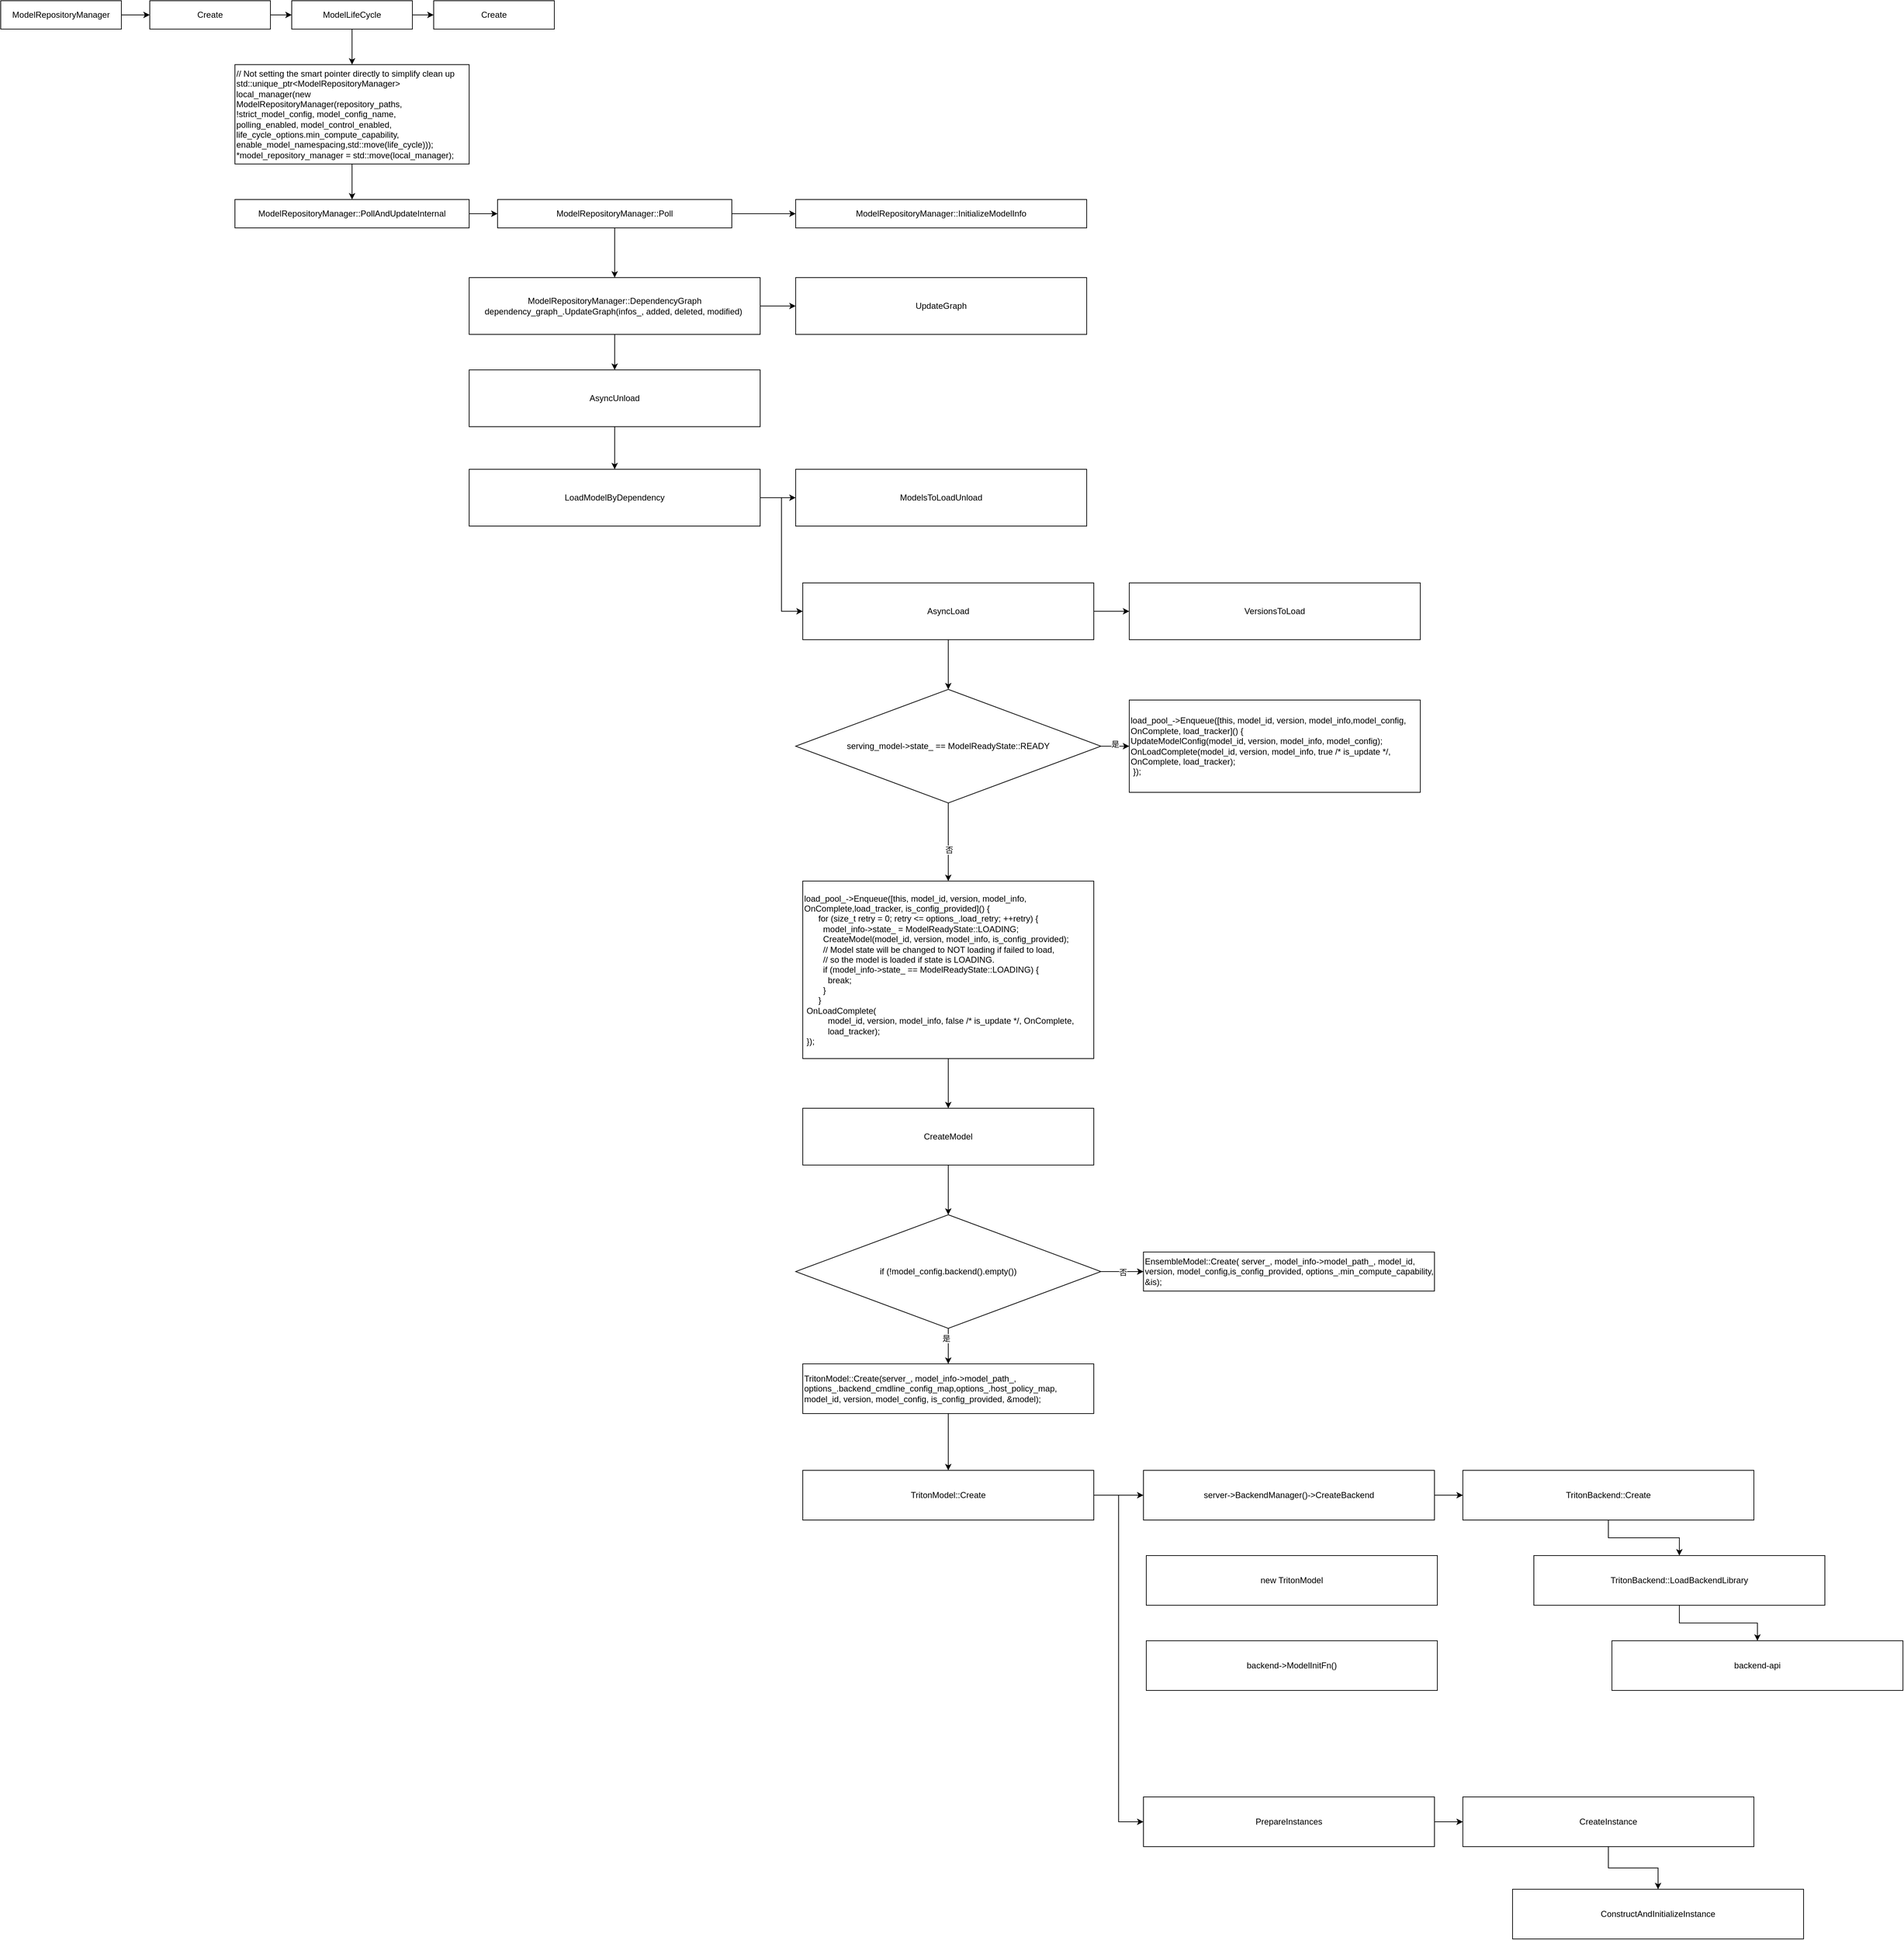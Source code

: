 <mxfile version="26.0.5">
  <diagram name="第 1 页" id="f1nWCCuWI_6rAyLzlvaS">
    <mxGraphModel dx="1860" dy="858" grid="1" gridSize="10" guides="1" tooltips="1" connect="1" arrows="1" fold="1" page="1" pageScale="1" pageWidth="827" pageHeight="1169" math="0" shadow="0">
      <root>
        <mxCell id="0" />
        <mxCell id="1" parent="0" />
        <mxCell id="RpQ-3ubnt-UxJicJJvZT-3" value="" style="edgeStyle=orthogonalEdgeStyle;rounded=0;orthogonalLoop=1;jettySize=auto;html=1;" edge="1" parent="1" source="RpQ-3ubnt-UxJicJJvZT-1" target="RpQ-3ubnt-UxJicJJvZT-2">
          <mxGeometry relative="1" as="geometry" />
        </mxCell>
        <mxCell id="RpQ-3ubnt-UxJicJJvZT-1" value="&lt;div class=&quot;lake-content&quot;&gt;&lt;span style=&quot;color: var(--md-editor-text-color-active)&quot; class=&quot;ne-text&quot;&gt;ModelRepositoryManager&lt;/span&gt;&lt;/div&gt;" style="rounded=0;whiteSpace=wrap;html=1;" vertex="1" parent="1">
          <mxGeometry x="40" y="80" width="170" height="40" as="geometry" />
        </mxCell>
        <mxCell id="RpQ-3ubnt-UxJicJJvZT-5" value="" style="edgeStyle=orthogonalEdgeStyle;rounded=0;orthogonalLoop=1;jettySize=auto;html=1;" edge="1" parent="1" source="RpQ-3ubnt-UxJicJJvZT-2" target="RpQ-3ubnt-UxJicJJvZT-4">
          <mxGeometry relative="1" as="geometry" />
        </mxCell>
        <mxCell id="RpQ-3ubnt-UxJicJJvZT-2" value="&lt;div class=&quot;lake-content&quot;&gt;&lt;span style=&quot;color: var(--md-editor-text-color-active)&quot; class=&quot;ne-text&quot;&gt;Create&lt;/span&gt;&lt;/div&gt;" style="rounded=0;whiteSpace=wrap;html=1;" vertex="1" parent="1">
          <mxGeometry x="250" y="80" width="170" height="40" as="geometry" />
        </mxCell>
        <mxCell id="RpQ-3ubnt-UxJicJJvZT-7" value="" style="edgeStyle=orthogonalEdgeStyle;rounded=0;orthogonalLoop=1;jettySize=auto;html=1;" edge="1" parent="1" source="RpQ-3ubnt-UxJicJJvZT-4" target="RpQ-3ubnt-UxJicJJvZT-6">
          <mxGeometry relative="1" as="geometry" />
        </mxCell>
        <mxCell id="RpQ-3ubnt-UxJicJJvZT-11" value="" style="edgeStyle=orthogonalEdgeStyle;rounded=0;orthogonalLoop=1;jettySize=auto;html=1;" edge="1" parent="1" source="RpQ-3ubnt-UxJicJJvZT-4" target="RpQ-3ubnt-UxJicJJvZT-10">
          <mxGeometry relative="1" as="geometry" />
        </mxCell>
        <mxCell id="RpQ-3ubnt-UxJicJJvZT-4" value="&lt;div class=&quot;lake-content&quot;&gt;&lt;span style=&quot;color: var(--md-editor-text-color-active)&quot; class=&quot;ne-text&quot;&gt;ModelLifeCycle&lt;/span&gt;&lt;/div&gt;" style="rounded=0;whiteSpace=wrap;html=1;" vertex="1" parent="1">
          <mxGeometry x="450" y="80" width="170" height="40" as="geometry" />
        </mxCell>
        <mxCell id="RpQ-3ubnt-UxJicJJvZT-6" value="&lt;div class=&quot;lake-content&quot;&gt;Create&lt;/div&gt;" style="rounded=0;whiteSpace=wrap;html=1;" vertex="1" parent="1">
          <mxGeometry x="650" y="80" width="170" height="40" as="geometry" />
        </mxCell>
        <mxCell id="RpQ-3ubnt-UxJicJJvZT-15" value="" style="edgeStyle=orthogonalEdgeStyle;rounded=0;orthogonalLoop=1;jettySize=auto;html=1;" edge="1" parent="1" source="RpQ-3ubnt-UxJicJJvZT-9" target="RpQ-3ubnt-UxJicJJvZT-14">
          <mxGeometry relative="1" as="geometry" />
        </mxCell>
        <mxCell id="RpQ-3ubnt-UxJicJJvZT-9" value="&lt;div class=&quot;lake-content&quot;&gt;&lt;div class=&quot;lake-content&quot;&gt;&lt;span class=&quot;ne-text&quot;&gt;&lt;span style=&quot;background-color: transparent; color: light-dark(rgb(0, 0, 0), rgb(255, 255, 255));&quot;&gt;ModelRepositoryManager::&lt;/span&gt;PollAndUpdateInternal&lt;/span&gt;&lt;/div&gt;&lt;/div&gt;" style="rounded=0;whiteSpace=wrap;html=1;" vertex="1" parent="1">
          <mxGeometry x="370" y="360" width="330" height="40" as="geometry" />
        </mxCell>
        <mxCell id="RpQ-3ubnt-UxJicJJvZT-12" value="" style="edgeStyle=orthogonalEdgeStyle;rounded=0;orthogonalLoop=1;jettySize=auto;html=1;" edge="1" parent="1" source="RpQ-3ubnt-UxJicJJvZT-10" target="RpQ-3ubnt-UxJicJJvZT-9">
          <mxGeometry relative="1" as="geometry" />
        </mxCell>
        <mxCell id="RpQ-3ubnt-UxJicJJvZT-10" value="&lt;div class=&quot;lake-content&quot;&gt;&lt;div class=&quot;lake-content&quot;&gt;// Not setting the smart pointer directly to simplify clean up&lt;/div&gt;&lt;div class=&quot;lake-content&quot;&gt;std::unique_ptr&amp;lt;ModelRepositoryManager&amp;gt; local_manager(&lt;span style=&quot;background-color: transparent; color: light-dark(rgb(0, 0, 0), rgb(255, 255, 255));&quot;&gt;new ModelRepositoryManager(&lt;/span&gt;&lt;span style=&quot;background-color: transparent; color: light-dark(rgb(0, 0, 0), rgb(255, 255, 255));&quot;&gt;repository_paths, !strict_model_config, model_config_name,&lt;/span&gt;&lt;/div&gt;&lt;div class=&quot;lake-content&quot;&gt;polling_enabled, model_control_enabled,&lt;/div&gt;&lt;div class=&quot;lake-content&quot;&gt;life_cycle_options.min_compute_capability, enable_model_namespacing,&lt;span style=&quot;background-color: transparent; color: light-dark(rgb(0, 0, 0), rgb(255, 255, 255));&quot;&gt;std::move(life_cycle)));&lt;/span&gt;&lt;/div&gt;&lt;div class=&quot;lake-content&quot;&gt;*model_repository_manager = std::move(local_manager);&lt;/div&gt;&lt;/div&gt;" style="rounded=0;whiteSpace=wrap;html=1;align=left;" vertex="1" parent="1">
          <mxGeometry x="370" y="170" width="330" height="140" as="geometry" />
        </mxCell>
        <mxCell id="RpQ-3ubnt-UxJicJJvZT-17" value="" style="edgeStyle=orthogonalEdgeStyle;rounded=0;orthogonalLoop=1;jettySize=auto;html=1;" edge="1" parent="1" source="RpQ-3ubnt-UxJicJJvZT-14" target="RpQ-3ubnt-UxJicJJvZT-16">
          <mxGeometry relative="1" as="geometry" />
        </mxCell>
        <mxCell id="RpQ-3ubnt-UxJicJJvZT-19" value="" style="edgeStyle=orthogonalEdgeStyle;rounded=0;orthogonalLoop=1;jettySize=auto;html=1;" edge="1" parent="1" source="RpQ-3ubnt-UxJicJJvZT-14" target="RpQ-3ubnt-UxJicJJvZT-18">
          <mxGeometry relative="1" as="geometry" />
        </mxCell>
        <mxCell id="RpQ-3ubnt-UxJicJJvZT-14" value="&lt;div class=&quot;lake-content&quot;&gt;&lt;div class=&quot;lake-content&quot;&gt;&lt;span class=&quot;ne-text&quot;&gt;&lt;span style=&quot;background-color: transparent; color: light-dark(rgb(0, 0, 0), rgb(255, 255, 255));&quot;&gt;ModelRepositoryManager::&lt;/span&gt;Poll&lt;/span&gt;&lt;/div&gt;&lt;/div&gt;" style="rounded=0;whiteSpace=wrap;html=1;" vertex="1" parent="1">
          <mxGeometry x="740" y="360" width="330" height="40" as="geometry" />
        </mxCell>
        <mxCell id="RpQ-3ubnt-UxJicJJvZT-16" value="&lt;div class=&quot;lake-content&quot;&gt;&lt;div class=&quot;lake-content&quot;&gt;&lt;span class=&quot;ne-text&quot;&gt;&lt;span style=&quot;background-color: transparent; color: light-dark(rgb(0, 0, 0), rgb(255, 255, 255));&quot;&gt;ModelRepositoryManager::&lt;/span&gt;InitializeModelInfo&lt;/span&gt;&lt;/div&gt;&lt;/div&gt;" style="rounded=0;whiteSpace=wrap;html=1;" vertex="1" parent="1">
          <mxGeometry x="1160" y="360" width="410" height="40" as="geometry" />
        </mxCell>
        <mxCell id="RpQ-3ubnt-UxJicJJvZT-21" value="" style="edgeStyle=orthogonalEdgeStyle;rounded=0;orthogonalLoop=1;jettySize=auto;html=1;" edge="1" parent="1" source="RpQ-3ubnt-UxJicJJvZT-18" target="RpQ-3ubnt-UxJicJJvZT-20">
          <mxGeometry relative="1" as="geometry" />
        </mxCell>
        <mxCell id="RpQ-3ubnt-UxJicJJvZT-23" value="" style="edgeStyle=orthogonalEdgeStyle;rounded=0;orthogonalLoop=1;jettySize=auto;html=1;" edge="1" parent="1" source="RpQ-3ubnt-UxJicJJvZT-18" target="RpQ-3ubnt-UxJicJJvZT-22">
          <mxGeometry relative="1" as="geometry" />
        </mxCell>
        <mxCell id="RpQ-3ubnt-UxJicJJvZT-18" value="&lt;div class=&quot;lake-content&quot;&gt;&lt;div class=&quot;lake-content&quot;&gt;&lt;span class=&quot;ne-text&quot;&gt;&lt;span style=&quot;background-color: transparent; color: light-dark(rgb(0, 0, 0), rgb(255, 255, 255));&quot;&gt;ModelRepositoryManager::&lt;/span&gt;DependencyGraph&lt;/span&gt;&lt;/div&gt;&lt;div class=&quot;lake-content&quot;&gt;&lt;span class=&quot;ne-text&quot;&gt;dependency_graph_.UpdateGraph(infos_, added, deleted, modified)&amp;nbsp;&lt;/span&gt;&lt;/div&gt;&lt;/div&gt;" style="rounded=0;whiteSpace=wrap;html=1;" vertex="1" parent="1">
          <mxGeometry x="700" y="470" width="410" height="80" as="geometry" />
        </mxCell>
        <mxCell id="RpQ-3ubnt-UxJicJJvZT-20" value="&lt;div class=&quot;lake-content&quot;&gt;&lt;div class=&quot;lake-content&quot;&gt;UpdateGraph&lt;/div&gt;&lt;/div&gt;" style="rounded=0;whiteSpace=wrap;html=1;" vertex="1" parent="1">
          <mxGeometry x="1160" y="470" width="410" height="80" as="geometry" />
        </mxCell>
        <mxCell id="RpQ-3ubnt-UxJicJJvZT-25" value="" style="edgeStyle=orthogonalEdgeStyle;rounded=0;orthogonalLoop=1;jettySize=auto;html=1;" edge="1" parent="1" source="RpQ-3ubnt-UxJicJJvZT-22" target="RpQ-3ubnt-UxJicJJvZT-24">
          <mxGeometry relative="1" as="geometry" />
        </mxCell>
        <mxCell id="RpQ-3ubnt-UxJicJJvZT-22" value="&lt;div class=&quot;lake-content&quot;&gt;&lt;div class=&quot;lake-content&quot;&gt;AsyncUnload&lt;/div&gt;&lt;/div&gt;" style="rounded=0;whiteSpace=wrap;html=1;" vertex="1" parent="1">
          <mxGeometry x="700" y="600" width="410" height="80" as="geometry" />
        </mxCell>
        <mxCell id="RpQ-3ubnt-UxJicJJvZT-27" value="" style="edgeStyle=orthogonalEdgeStyle;rounded=0;orthogonalLoop=1;jettySize=auto;html=1;" edge="1" parent="1" source="RpQ-3ubnt-UxJicJJvZT-24" target="RpQ-3ubnt-UxJicJJvZT-26">
          <mxGeometry relative="1" as="geometry" />
        </mxCell>
        <mxCell id="RpQ-3ubnt-UxJicJJvZT-29" style="edgeStyle=orthogonalEdgeStyle;rounded=0;orthogonalLoop=1;jettySize=auto;html=1;exitX=1;exitY=0.5;exitDx=0;exitDy=0;entryX=0;entryY=0.5;entryDx=0;entryDy=0;" edge="1" parent="1" source="RpQ-3ubnt-UxJicJJvZT-24" target="RpQ-3ubnt-UxJicJJvZT-28">
          <mxGeometry relative="1" as="geometry" />
        </mxCell>
        <mxCell id="RpQ-3ubnt-UxJicJJvZT-24" value="&lt;div class=&quot;lake-content&quot;&gt;&lt;div class=&quot;lake-content&quot;&gt;LoadModelByDependency&lt;/div&gt;&lt;/div&gt;" style="rounded=0;whiteSpace=wrap;html=1;" vertex="1" parent="1">
          <mxGeometry x="700" y="740" width="410" height="80" as="geometry" />
        </mxCell>
        <mxCell id="RpQ-3ubnt-UxJicJJvZT-26" value="&lt;div class=&quot;lake-content&quot;&gt;&lt;div class=&quot;lake-content&quot;&gt;ModelsToLoadUnload&lt;/div&gt;&lt;/div&gt;" style="rounded=0;whiteSpace=wrap;html=1;" vertex="1" parent="1">
          <mxGeometry x="1160" y="740" width="410" height="80" as="geometry" />
        </mxCell>
        <mxCell id="RpQ-3ubnt-UxJicJJvZT-31" value="" style="edgeStyle=orthogonalEdgeStyle;rounded=0;orthogonalLoop=1;jettySize=auto;html=1;" edge="1" parent="1" source="RpQ-3ubnt-UxJicJJvZT-28" target="RpQ-3ubnt-UxJicJJvZT-30">
          <mxGeometry relative="1" as="geometry" />
        </mxCell>
        <mxCell id="RpQ-3ubnt-UxJicJJvZT-42" value="" style="edgeStyle=orthogonalEdgeStyle;rounded=0;orthogonalLoop=1;jettySize=auto;html=1;" edge="1" parent="1" source="RpQ-3ubnt-UxJicJJvZT-28" target="RpQ-3ubnt-UxJicJJvZT-32">
          <mxGeometry relative="1" as="geometry" />
        </mxCell>
        <mxCell id="RpQ-3ubnt-UxJicJJvZT-28" value="&lt;div class=&quot;lake-content&quot;&gt;&lt;div class=&quot;lake-content&quot;&gt;AsyncLoad&lt;/div&gt;&lt;/div&gt;" style="rounded=0;whiteSpace=wrap;html=1;" vertex="1" parent="1">
          <mxGeometry x="1170" y="900" width="410" height="80" as="geometry" />
        </mxCell>
        <mxCell id="RpQ-3ubnt-UxJicJJvZT-30" value="&lt;div class=&quot;lake-content&quot;&gt;&lt;div class=&quot;lake-content&quot;&gt;VersionsToLoad&lt;/div&gt;&lt;/div&gt;" style="rounded=0;whiteSpace=wrap;html=1;" vertex="1" parent="1">
          <mxGeometry x="1630" y="900" width="410" height="80" as="geometry" />
        </mxCell>
        <mxCell id="RpQ-3ubnt-UxJicJJvZT-36" value="" style="edgeStyle=orthogonalEdgeStyle;rounded=0;orthogonalLoop=1;jettySize=auto;html=1;" edge="1" parent="1" source="RpQ-3ubnt-UxJicJJvZT-32" target="RpQ-3ubnt-UxJicJJvZT-35">
          <mxGeometry relative="1" as="geometry" />
        </mxCell>
        <mxCell id="RpQ-3ubnt-UxJicJJvZT-38" value="是" style="edgeLabel;html=1;align=center;verticalAlign=middle;resizable=0;points=[];" vertex="1" connectable="0" parent="RpQ-3ubnt-UxJicJJvZT-36">
          <mxGeometry x="-0.009" y="3" relative="1" as="geometry">
            <mxPoint as="offset" />
          </mxGeometry>
        </mxCell>
        <mxCell id="RpQ-3ubnt-UxJicJJvZT-40" value="" style="edgeStyle=orthogonalEdgeStyle;rounded=0;orthogonalLoop=1;jettySize=auto;html=1;" edge="1" parent="1" source="RpQ-3ubnt-UxJicJJvZT-32" target="RpQ-3ubnt-UxJicJJvZT-33">
          <mxGeometry relative="1" as="geometry" />
        </mxCell>
        <mxCell id="RpQ-3ubnt-UxJicJJvZT-41" value="否" style="edgeLabel;html=1;align=center;verticalAlign=middle;resizable=0;points=[];" vertex="1" connectable="0" parent="RpQ-3ubnt-UxJicJJvZT-40">
          <mxGeometry x="0.191" y="1" relative="1" as="geometry">
            <mxPoint as="offset" />
          </mxGeometry>
        </mxCell>
        <mxCell id="RpQ-3ubnt-UxJicJJvZT-32" value="serving_model-&gt;state_ == ModelReadyState::READY" style="rhombus;whiteSpace=wrap;html=1;" vertex="1" parent="1">
          <mxGeometry x="1160" y="1050" width="430" height="160" as="geometry" />
        </mxCell>
        <mxCell id="RpQ-3ubnt-UxJicJJvZT-47" value="" style="edgeStyle=orthogonalEdgeStyle;rounded=0;orthogonalLoop=1;jettySize=auto;html=1;" edge="1" parent="1" source="RpQ-3ubnt-UxJicJJvZT-33" target="RpQ-3ubnt-UxJicJJvZT-46">
          <mxGeometry relative="1" as="geometry" />
        </mxCell>
        <mxCell id="RpQ-3ubnt-UxJicJJvZT-33" value="&lt;div class=&quot;lake-content&quot;&gt;&lt;div class=&quot;lake-content&quot;&gt;&lt;div class=&quot;lake-content&quot;&gt;load_pool_-&amp;gt;Enqueue([this, model_id, version, model_info, OnComplete,&lt;span style=&quot;background-color: transparent; color: light-dark(rgb(0, 0, 0), rgb(255, 255, 255));&quot;&gt;load_tracker, is_config_provided]() {&lt;/span&gt;&lt;/div&gt;&lt;div class=&quot;lake-content&quot;&gt;&amp;nbsp; &amp;nbsp; &amp;nbsp; for (size_t retry = 0; retry &amp;lt;= options_.load_retry; ++retry) {&lt;/div&gt;&lt;div class=&quot;lake-content&quot;&gt;&amp;nbsp; &amp;nbsp; &amp;nbsp; &amp;nbsp; model_info-&amp;gt;state_ = ModelReadyState::LOADING;&lt;/div&gt;&lt;div class=&quot;lake-content&quot;&gt;&amp;nbsp; &amp;nbsp; &amp;nbsp; &amp;nbsp; CreateModel(model_id, version, model_info, is_config_provided);&lt;/div&gt;&lt;div class=&quot;lake-content&quot;&gt;&amp;nbsp; &amp;nbsp; &amp;nbsp; &amp;nbsp; // Model state will be changed to NOT loading if failed to load,&lt;/div&gt;&lt;div class=&quot;lake-content&quot;&gt;&amp;nbsp; &amp;nbsp; &amp;nbsp; &amp;nbsp; // so the model is loaded if state is LOADING.&lt;/div&gt;&lt;div class=&quot;lake-content&quot;&gt;&amp;nbsp; &amp;nbsp; &amp;nbsp; &amp;nbsp; if (model_info-&amp;gt;state_ == ModelReadyState::LOADING) {&lt;/div&gt;&lt;div class=&quot;lake-content&quot;&gt;&amp;nbsp; &amp;nbsp; &amp;nbsp; &amp;nbsp; &amp;nbsp; break;&lt;/div&gt;&lt;div class=&quot;lake-content&quot;&gt;&amp;nbsp; &amp;nbsp; &amp;nbsp; &amp;nbsp; }&lt;/div&gt;&lt;div class=&quot;lake-content&quot;&gt;&amp;nbsp; &amp;nbsp; &amp;nbsp; }&lt;/div&gt;&lt;div class=&quot;lake-content&quot;&gt;&amp;nbsp;OnLoadComplete(&lt;/div&gt;&lt;div class=&quot;lake-content&quot;&gt;&amp;nbsp; &amp;nbsp; &amp;nbsp; &amp;nbsp; &amp;nbsp; model_id, version, model_info, false /* is_update */, OnComplete,&lt;/div&gt;&lt;div class=&quot;lake-content&quot;&gt;&amp;nbsp; &amp;nbsp; &amp;nbsp; &amp;nbsp; &amp;nbsp; load_tracker);&lt;/div&gt;&lt;div class=&quot;lake-content&quot;&gt;&amp;nbsp;});&lt;/div&gt;&lt;/div&gt;&lt;/div&gt;" style="rounded=0;whiteSpace=wrap;html=1;align=left;" vertex="1" parent="1">
          <mxGeometry x="1170" y="1320" width="410" height="250" as="geometry" />
        </mxCell>
        <mxCell id="RpQ-3ubnt-UxJicJJvZT-35" value="&lt;div class=&quot;lake-content&quot;&gt;&lt;div class=&quot;lake-content&quot;&gt;&lt;div class=&quot;lake-content&quot;&gt;load_pool_-&amp;gt;Enqueue([this, model_id, version, model_info,&lt;span style=&quot;background-color: transparent; color: light-dark(rgb(0, 0, 0), rgb(255, 255, 255));&quot;&gt;model_config, OnComplete, load_tracker]() {&lt;/span&gt;&lt;/div&gt;&lt;div class=&quot;lake-content&quot;&gt;&lt;span style=&quot;background-color: transparent; color: light-dark(rgb(0, 0, 0), rgb(255, 255, 255));&quot;&gt;UpdateModelConfig(model_id, version, model_info, model_config);&lt;/span&gt;&lt;/div&gt;&lt;div class=&quot;lake-content&quot;&gt;OnLoadComplete(&lt;span style=&quot;background-color: transparent; color: light-dark(rgb(0, 0, 0), rgb(255, 255, 255));&quot;&gt;model_id, version, model_info, true /* is_update */, OnComplete,&lt;/span&gt;&lt;span style=&quot;background-color: transparent; color: light-dark(rgb(0, 0, 0), rgb(255, 255, 255));&quot;&gt;&amp;nbsp;load_tracker);&lt;/span&gt;&lt;/div&gt;&lt;div class=&quot;lake-content&quot;&gt;&amp;nbsp;});&lt;/div&gt;&lt;/div&gt;&lt;/div&gt;" style="rounded=0;whiteSpace=wrap;html=1;align=left;" vertex="1" parent="1">
          <mxGeometry x="1630" y="1065" width="410" height="130" as="geometry" />
        </mxCell>
        <mxCell id="RpQ-3ubnt-UxJicJJvZT-49" value="" style="edgeStyle=orthogonalEdgeStyle;rounded=0;orthogonalLoop=1;jettySize=auto;html=1;" edge="1" parent="1" source="RpQ-3ubnt-UxJicJJvZT-46" target="RpQ-3ubnt-UxJicJJvZT-48">
          <mxGeometry relative="1" as="geometry" />
        </mxCell>
        <mxCell id="RpQ-3ubnt-UxJicJJvZT-46" value="&lt;div class=&quot;lake-content&quot;&gt;&lt;div class=&quot;lake-content&quot;&gt;CreateModel&lt;/div&gt;&lt;/div&gt;" style="rounded=0;whiteSpace=wrap;html=1;" vertex="1" parent="1">
          <mxGeometry x="1170" y="1640" width="410" height="80" as="geometry" />
        </mxCell>
        <mxCell id="RpQ-3ubnt-UxJicJJvZT-51" value="" style="edgeStyle=orthogonalEdgeStyle;rounded=0;orthogonalLoop=1;jettySize=auto;html=1;" edge="1" parent="1" source="RpQ-3ubnt-UxJicJJvZT-48" target="RpQ-3ubnt-UxJicJJvZT-50">
          <mxGeometry relative="1" as="geometry" />
        </mxCell>
        <mxCell id="RpQ-3ubnt-UxJicJJvZT-53" value="是" style="edgeLabel;html=1;align=center;verticalAlign=middle;resizable=0;points=[];" vertex="1" connectable="0" parent="RpQ-3ubnt-UxJicJJvZT-51">
          <mxGeometry x="-0.449" y="-3" relative="1" as="geometry">
            <mxPoint as="offset" />
          </mxGeometry>
        </mxCell>
        <mxCell id="RpQ-3ubnt-UxJicJJvZT-54" value="" style="edgeStyle=orthogonalEdgeStyle;rounded=0;orthogonalLoop=1;jettySize=auto;html=1;" edge="1" parent="1" source="RpQ-3ubnt-UxJicJJvZT-48" target="RpQ-3ubnt-UxJicJJvZT-52">
          <mxGeometry relative="1" as="geometry" />
        </mxCell>
        <mxCell id="RpQ-3ubnt-UxJicJJvZT-55" value="否" style="edgeLabel;html=1;align=center;verticalAlign=middle;resizable=0;points=[];" vertex="1" connectable="0" parent="RpQ-3ubnt-UxJicJJvZT-54">
          <mxGeometry x="0.028" y="-1" relative="1" as="geometry">
            <mxPoint as="offset" />
          </mxGeometry>
        </mxCell>
        <mxCell id="RpQ-3ubnt-UxJicJJvZT-48" value="if (!model_config.backend().empty())" style="rhombus;whiteSpace=wrap;html=1;" vertex="1" parent="1">
          <mxGeometry x="1160" y="1790" width="430" height="160" as="geometry" />
        </mxCell>
        <mxCell id="RpQ-3ubnt-UxJicJJvZT-57" value="" style="edgeStyle=orthogonalEdgeStyle;rounded=0;orthogonalLoop=1;jettySize=auto;html=1;" edge="1" parent="1" source="RpQ-3ubnt-UxJicJJvZT-50" target="RpQ-3ubnt-UxJicJJvZT-56">
          <mxGeometry relative="1" as="geometry" />
        </mxCell>
        <mxCell id="RpQ-3ubnt-UxJicJJvZT-50" value="&lt;div&gt;TritonModel::Create(&lt;span style=&quot;background-color: transparent; color: light-dark(rgb(0, 0, 0), rgb(255, 255, 255));&quot;&gt;server_, model_info-&amp;gt;model_path_, options_.backend_cmdline_config_map,&lt;/span&gt;&lt;span style=&quot;background-color: transparent; color: light-dark(rgb(0, 0, 0), rgb(255, 255, 255));&quot;&gt;options_.host_policy_map, model_id, version, model_config,&lt;/span&gt;&lt;span style=&quot;background-color: transparent; color: light-dark(rgb(0, 0, 0), rgb(255, 255, 255));&quot;&gt;&amp;nbsp;is_config_provided, &amp;amp;model);&lt;/span&gt;&lt;/div&gt;" style="rounded=0;whiteSpace=wrap;html=1;align=left;" vertex="1" parent="1">
          <mxGeometry x="1170" y="2000" width="410" height="70" as="geometry" />
        </mxCell>
        <mxCell id="RpQ-3ubnt-UxJicJJvZT-52" value="&lt;div class=&quot;lake-content&quot;&gt;&lt;div class=&quot;lake-content&quot;&gt;&lt;div class=&quot;lake-content&quot;&gt;EnsembleModel::Create(&lt;span style=&quot;background-color: transparent; color: light-dark(rgb(0, 0, 0), rgb(255, 255, 255));&quot;&gt;&amp;nbsp;server_, model_info-&amp;gt;model_path_, model_id, version, model_config,&lt;/span&gt;&lt;span style=&quot;background-color: transparent; color: light-dark(rgb(0, 0, 0), rgb(255, 255, 255));&quot;&gt;is_config_provided, options_.min_compute_capability, &amp;amp;is);&lt;/span&gt;&lt;/div&gt;&lt;/div&gt;&lt;/div&gt;" style="rounded=0;whiteSpace=wrap;html=1;align=left;" vertex="1" parent="1">
          <mxGeometry x="1650" y="1842.5" width="410" height="55" as="geometry" />
        </mxCell>
        <mxCell id="RpQ-3ubnt-UxJicJJvZT-59" value="" style="edgeStyle=orthogonalEdgeStyle;rounded=0;orthogonalLoop=1;jettySize=auto;html=1;" edge="1" parent="1" source="RpQ-3ubnt-UxJicJJvZT-56" target="RpQ-3ubnt-UxJicJJvZT-58">
          <mxGeometry relative="1" as="geometry" />
        </mxCell>
        <mxCell id="RpQ-3ubnt-UxJicJJvZT-75" style="edgeStyle=orthogonalEdgeStyle;rounded=0;orthogonalLoop=1;jettySize=auto;html=1;exitX=1;exitY=0.5;exitDx=0;exitDy=0;entryX=0;entryY=0.5;entryDx=0;entryDy=0;" edge="1" parent="1" source="RpQ-3ubnt-UxJicJJvZT-56" target="RpQ-3ubnt-UxJicJJvZT-74">
          <mxGeometry relative="1" as="geometry" />
        </mxCell>
        <mxCell id="RpQ-3ubnt-UxJicJJvZT-56" value="TritonModel::Create" style="rounded=0;whiteSpace=wrap;html=1;align=center;" vertex="1" parent="1">
          <mxGeometry x="1170" y="2150" width="410" height="70" as="geometry" />
        </mxCell>
        <mxCell id="RpQ-3ubnt-UxJicJJvZT-67" value="" style="edgeStyle=orthogonalEdgeStyle;rounded=0;orthogonalLoop=1;jettySize=auto;html=1;" edge="1" parent="1" source="RpQ-3ubnt-UxJicJJvZT-58" target="RpQ-3ubnt-UxJicJJvZT-66">
          <mxGeometry relative="1" as="geometry" />
        </mxCell>
        <mxCell id="RpQ-3ubnt-UxJicJJvZT-58" value="server-&amp;gt;BackendManager()-&amp;gt;CreateBackend" style="rounded=0;whiteSpace=wrap;html=1;align=center;" vertex="1" parent="1">
          <mxGeometry x="1650" y="2150" width="410" height="70" as="geometry" />
        </mxCell>
        <mxCell id="RpQ-3ubnt-UxJicJJvZT-60" value="new TritonModel" style="rounded=0;whiteSpace=wrap;html=1;align=center;" vertex="1" parent="1">
          <mxGeometry x="1654" y="2270" width="410" height="70" as="geometry" />
        </mxCell>
        <mxCell id="RpQ-3ubnt-UxJicJJvZT-62" value="backend-&amp;gt;ModelInitFn()" style="rounded=0;whiteSpace=wrap;html=1;align=center;" vertex="1" parent="1">
          <mxGeometry x="1654" y="2390" width="410" height="70" as="geometry" />
        </mxCell>
        <mxCell id="RpQ-3ubnt-UxJicJJvZT-73" value="" style="edgeStyle=orthogonalEdgeStyle;rounded=0;orthogonalLoop=1;jettySize=auto;html=1;" edge="1" parent="1" source="RpQ-3ubnt-UxJicJJvZT-66" target="RpQ-3ubnt-UxJicJJvZT-70">
          <mxGeometry relative="1" as="geometry" />
        </mxCell>
        <mxCell id="RpQ-3ubnt-UxJicJJvZT-66" value="TritonBackend::Create" style="rounded=0;whiteSpace=wrap;html=1;align=center;" vertex="1" parent="1">
          <mxGeometry x="2100" y="2150" width="410" height="70" as="geometry" />
        </mxCell>
        <mxCell id="RpQ-3ubnt-UxJicJJvZT-68" value="backend-api" style="rounded=0;whiteSpace=wrap;html=1;align=center;" vertex="1" parent="1">
          <mxGeometry x="2310" y="2390" width="410" height="70" as="geometry" />
        </mxCell>
        <mxCell id="RpQ-3ubnt-UxJicJJvZT-72" value="" style="edgeStyle=orthogonalEdgeStyle;rounded=0;orthogonalLoop=1;jettySize=auto;html=1;" edge="1" parent="1" source="RpQ-3ubnt-UxJicJJvZT-70" target="RpQ-3ubnt-UxJicJJvZT-68">
          <mxGeometry relative="1" as="geometry" />
        </mxCell>
        <mxCell id="RpQ-3ubnt-UxJicJJvZT-70" value="TritonBackend::LoadBackendLibrary" style="rounded=0;whiteSpace=wrap;html=1;align=center;" vertex="1" parent="1">
          <mxGeometry x="2200" y="2270" width="410" height="70" as="geometry" />
        </mxCell>
        <mxCell id="RpQ-3ubnt-UxJicJJvZT-77" value="" style="edgeStyle=orthogonalEdgeStyle;rounded=0;orthogonalLoop=1;jettySize=auto;html=1;" edge="1" parent="1" source="RpQ-3ubnt-UxJicJJvZT-74" target="RpQ-3ubnt-UxJicJJvZT-76">
          <mxGeometry relative="1" as="geometry" />
        </mxCell>
        <mxCell id="RpQ-3ubnt-UxJicJJvZT-74" value="PrepareInstances" style="rounded=0;whiteSpace=wrap;html=1;align=center;" vertex="1" parent="1">
          <mxGeometry x="1650" y="2610" width="410" height="70" as="geometry" />
        </mxCell>
        <mxCell id="RpQ-3ubnt-UxJicJJvZT-79" value="" style="edgeStyle=orthogonalEdgeStyle;rounded=0;orthogonalLoop=1;jettySize=auto;html=1;" edge="1" parent="1" source="RpQ-3ubnt-UxJicJJvZT-76" target="RpQ-3ubnt-UxJicJJvZT-78">
          <mxGeometry relative="1" as="geometry" />
        </mxCell>
        <mxCell id="RpQ-3ubnt-UxJicJJvZT-76" value="CreateInstance" style="rounded=0;whiteSpace=wrap;html=1;align=center;" vertex="1" parent="1">
          <mxGeometry x="2100" y="2610" width="410" height="70" as="geometry" />
        </mxCell>
        <mxCell id="RpQ-3ubnt-UxJicJJvZT-78" value="ConstructAndInitializeInstance" style="rounded=0;whiteSpace=wrap;html=1;align=center;" vertex="1" parent="1">
          <mxGeometry x="2170" y="2740" width="410" height="70" as="geometry" />
        </mxCell>
      </root>
    </mxGraphModel>
  </diagram>
</mxfile>
